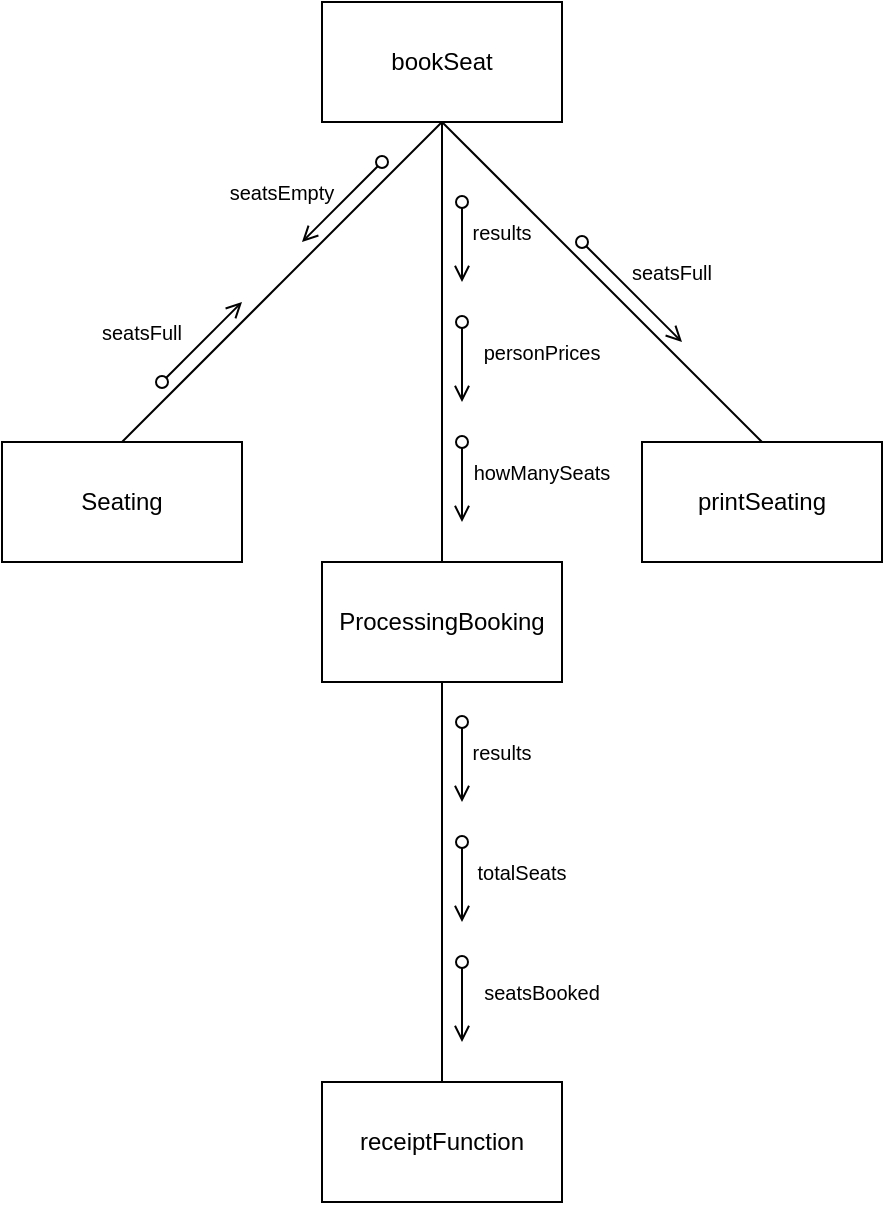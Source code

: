 <mxfile version="24.2.5" type="device">
  <diagram name="Page-1" id="m7xhTuWL6xcb4KafhupM">
    <mxGraphModel dx="1109" dy="601" grid="1" gridSize="10" guides="1" tooltips="1" connect="1" arrows="1" fold="1" page="1" pageScale="1" pageWidth="850" pageHeight="1100" math="0" shadow="0">
      <root>
        <mxCell id="0" />
        <mxCell id="1" parent="0" />
        <mxCell id="_VyfLQM1-WYcAUPxM_zo-4" style="rounded=0;orthogonalLoop=1;jettySize=auto;html=1;exitX=0.5;exitY=1;exitDx=0;exitDy=0;entryX=0.5;entryY=0;entryDx=0;entryDy=0;endArrow=none;endFill=0;" parent="1" source="_VyfLQM1-WYcAUPxM_zo-1" target="_VyfLQM1-WYcAUPxM_zo-2" edge="1">
          <mxGeometry relative="1" as="geometry" />
        </mxCell>
        <mxCell id="_VyfLQM1-WYcAUPxM_zo-5" style="rounded=0;orthogonalLoop=1;jettySize=auto;html=1;exitX=0.5;exitY=1;exitDx=0;exitDy=0;entryX=0.5;entryY=0;entryDx=0;entryDy=0;endArrow=none;endFill=0;" parent="1" source="_VyfLQM1-WYcAUPxM_zo-1" target="_VyfLQM1-WYcAUPxM_zo-3" edge="1">
          <mxGeometry relative="1" as="geometry" />
        </mxCell>
        <mxCell id="hwvDTWMs9kcyj-KXojDc-2" style="edgeStyle=orthogonalEdgeStyle;rounded=0;orthogonalLoop=1;jettySize=auto;html=1;exitX=0.5;exitY=1;exitDx=0;exitDy=0;entryX=0.5;entryY=0;entryDx=0;entryDy=0;endArrow=none;endFill=0;" edge="1" parent="1" source="_VyfLQM1-WYcAUPxM_zo-1" target="hwvDTWMs9kcyj-KXojDc-1">
          <mxGeometry relative="1" as="geometry" />
        </mxCell>
        <mxCell id="_VyfLQM1-WYcAUPxM_zo-1" value="bookS&lt;span style=&quot;background-color: initial;&quot;&gt;eat&lt;/span&gt;" style="rounded=0;whiteSpace=wrap;html=1;" parent="1" vertex="1">
          <mxGeometry x="340" y="220" width="120" height="60" as="geometry" />
        </mxCell>
        <mxCell id="_VyfLQM1-WYcAUPxM_zo-2" value="Seating" style="rounded=0;whiteSpace=wrap;html=1;" parent="1" vertex="1">
          <mxGeometry x="180" y="440" width="120" height="60" as="geometry" />
        </mxCell>
        <mxCell id="_VyfLQM1-WYcAUPxM_zo-3" value="printSeating" style="rounded=0;whiteSpace=wrap;html=1;" parent="1" vertex="1">
          <mxGeometry x="500" y="440" width="120" height="60" as="geometry" />
        </mxCell>
        <mxCell id="_VyfLQM1-WYcAUPxM_zo-8" value="" style="endArrow=open;html=1;rounded=0;startArrow=oval;startFill=0;endFill=0;" parent="1" edge="1">
          <mxGeometry width="50" height="50" relative="1" as="geometry">
            <mxPoint x="470" y="340" as="sourcePoint" />
            <mxPoint x="520" y="390" as="targetPoint" />
          </mxGeometry>
        </mxCell>
        <mxCell id="_VyfLQM1-WYcAUPxM_zo-9" value="&lt;font style=&quot;font-size: 10px;&quot;&gt;seatsFull&lt;/font&gt;" style="text;html=1;strokeColor=none;fillColor=none;align=center;verticalAlign=middle;whiteSpace=wrap;rounded=0;" parent="1" vertex="1">
          <mxGeometry x="485" y="340" width="60" height="30" as="geometry" />
        </mxCell>
        <mxCell id="_VyfLQM1-WYcAUPxM_zo-10" value="" style="endArrow=oval;html=1;rounded=0;startArrow=open;startFill=0;endFill=0;" parent="1" edge="1">
          <mxGeometry width="50" height="50" relative="1" as="geometry">
            <mxPoint x="330" y="340" as="sourcePoint" />
            <mxPoint x="370" y="300" as="targetPoint" />
          </mxGeometry>
        </mxCell>
        <mxCell id="_VyfLQM1-WYcAUPxM_zo-11" value="" style="endArrow=open;html=1;rounded=0;startArrow=oval;startFill=0;endFill=0;" parent="1" edge="1">
          <mxGeometry width="50" height="50" relative="1" as="geometry">
            <mxPoint x="260" y="410" as="sourcePoint" />
            <mxPoint x="300" y="370" as="targetPoint" />
          </mxGeometry>
        </mxCell>
        <mxCell id="_VyfLQM1-WYcAUPxM_zo-12" value="&lt;font style=&quot;font-size: 10px;&quot;&gt;seatsEmpty&lt;/font&gt;" style="text;html=1;strokeColor=none;fillColor=none;align=center;verticalAlign=middle;whiteSpace=wrap;rounded=0;" parent="1" vertex="1">
          <mxGeometry x="290" y="300" width="60" height="30" as="geometry" />
        </mxCell>
        <mxCell id="_VyfLQM1-WYcAUPxM_zo-14" value="&lt;font style=&quot;font-size: 10px;&quot;&gt;seatsFull&lt;/font&gt;" style="text;html=1;strokeColor=none;fillColor=none;align=center;verticalAlign=middle;whiteSpace=wrap;rounded=0;" parent="1" vertex="1">
          <mxGeometry x="220" y="370" width="60" height="30" as="geometry" />
        </mxCell>
        <mxCell id="hwvDTWMs9kcyj-KXojDc-4" style="edgeStyle=orthogonalEdgeStyle;rounded=0;orthogonalLoop=1;jettySize=auto;html=1;exitX=0.5;exitY=1;exitDx=0;exitDy=0;entryX=0.5;entryY=0;entryDx=0;entryDy=0;endArrow=none;endFill=0;" edge="1" parent="1" source="hwvDTWMs9kcyj-KXojDc-1" target="hwvDTWMs9kcyj-KXojDc-3">
          <mxGeometry relative="1" as="geometry" />
        </mxCell>
        <mxCell id="hwvDTWMs9kcyj-KXojDc-1" value="ProcessingBooking" style="rounded=0;whiteSpace=wrap;html=1;" vertex="1" parent="1">
          <mxGeometry x="340" y="500" width="120" height="60" as="geometry" />
        </mxCell>
        <mxCell id="hwvDTWMs9kcyj-KXojDc-3" value="receiptFunction" style="rounded=0;whiteSpace=wrap;html=1;" vertex="1" parent="1">
          <mxGeometry x="340" y="760" width="120" height="60" as="geometry" />
        </mxCell>
        <mxCell id="hwvDTWMs9kcyj-KXojDc-7" value="" style="endArrow=oval;html=1;rounded=0;endFill=0;startArrow=open;startFill=0;" edge="1" parent="1">
          <mxGeometry width="50" height="50" relative="1" as="geometry">
            <mxPoint x="410" y="480" as="sourcePoint" />
            <mxPoint x="410" y="440" as="targetPoint" />
          </mxGeometry>
        </mxCell>
        <mxCell id="hwvDTWMs9kcyj-KXojDc-8" value="" style="endArrow=oval;html=1;rounded=0;startArrow=open;startFill=0;endFill=0;" edge="1" parent="1">
          <mxGeometry width="50" height="50" relative="1" as="geometry">
            <mxPoint x="410" y="360" as="sourcePoint" />
            <mxPoint x="410" y="320" as="targetPoint" />
          </mxGeometry>
        </mxCell>
        <mxCell id="hwvDTWMs9kcyj-KXojDc-12" value="" style="endArrow=oval;html=1;rounded=0;endFill=0;startArrow=open;startFill=0;" edge="1" parent="1">
          <mxGeometry width="50" height="50" relative="1" as="geometry">
            <mxPoint x="410" y="420" as="sourcePoint" />
            <mxPoint x="410" y="380" as="targetPoint" />
          </mxGeometry>
        </mxCell>
        <mxCell id="hwvDTWMs9kcyj-KXojDc-14" value="" style="endArrow=oval;html=1;rounded=0;endFill=0;startArrow=open;startFill=0;" edge="1" parent="1">
          <mxGeometry width="50" height="50" relative="1" as="geometry">
            <mxPoint x="410" y="740" as="sourcePoint" />
            <mxPoint x="410" y="700" as="targetPoint" />
          </mxGeometry>
        </mxCell>
        <mxCell id="hwvDTWMs9kcyj-KXojDc-15" value="" style="endArrow=oval;html=1;rounded=0;startArrow=open;startFill=0;endFill=0;" edge="1" parent="1">
          <mxGeometry width="50" height="50" relative="1" as="geometry">
            <mxPoint x="410" y="620" as="sourcePoint" />
            <mxPoint x="410" y="580" as="targetPoint" />
          </mxGeometry>
        </mxCell>
        <mxCell id="hwvDTWMs9kcyj-KXojDc-16" value="" style="endArrow=oval;html=1;rounded=0;endFill=0;startArrow=open;startFill=0;" edge="1" parent="1">
          <mxGeometry width="50" height="50" relative="1" as="geometry">
            <mxPoint x="410" y="680" as="sourcePoint" />
            <mxPoint x="410" y="640" as="targetPoint" />
          </mxGeometry>
        </mxCell>
        <mxCell id="hwvDTWMs9kcyj-KXojDc-18" value="&lt;font style=&quot;font-size: 10px;&quot;&gt;results&lt;/font&gt;" style="text;html=1;align=center;verticalAlign=middle;whiteSpace=wrap;rounded=0;" vertex="1" parent="1">
          <mxGeometry x="400" y="320" width="60" height="30" as="geometry" />
        </mxCell>
        <mxCell id="hwvDTWMs9kcyj-KXojDc-19" value="&lt;font style=&quot;font-size: 10px;&quot;&gt;personPrices&lt;/font&gt;" style="text;html=1;align=center;verticalAlign=middle;whiteSpace=wrap;rounded=0;" vertex="1" parent="1">
          <mxGeometry x="420" y="380" width="60" height="30" as="geometry" />
        </mxCell>
        <mxCell id="hwvDTWMs9kcyj-KXojDc-20" value="&lt;font style=&quot;font-size: 10px;&quot;&gt;howManySeats&lt;/font&gt;" style="text;html=1;align=center;verticalAlign=middle;whiteSpace=wrap;rounded=0;" vertex="1" parent="1">
          <mxGeometry x="420" y="440" width="60" height="30" as="geometry" />
        </mxCell>
        <mxCell id="hwvDTWMs9kcyj-KXojDc-21" value="&lt;font style=&quot;font-size: 10px;&quot;&gt;results&lt;/font&gt;" style="text;html=1;align=center;verticalAlign=middle;whiteSpace=wrap;rounded=0;" vertex="1" parent="1">
          <mxGeometry x="400" y="580" width="60" height="30" as="geometry" />
        </mxCell>
        <mxCell id="hwvDTWMs9kcyj-KXojDc-23" value="&lt;span style=&quot;font-size: 10px;&quot;&gt;totalSeats&lt;/span&gt;" style="text;html=1;align=center;verticalAlign=middle;whiteSpace=wrap;rounded=0;" vertex="1" parent="1">
          <mxGeometry x="410" y="640" width="60" height="30" as="geometry" />
        </mxCell>
        <mxCell id="hwvDTWMs9kcyj-KXojDc-24" value="&lt;font style=&quot;font-size: 10px;&quot;&gt;seatsBooked&lt;/font&gt;" style="text;html=1;align=center;verticalAlign=middle;whiteSpace=wrap;rounded=0;" vertex="1" parent="1">
          <mxGeometry x="420" y="700" width="60" height="30" as="geometry" />
        </mxCell>
      </root>
    </mxGraphModel>
  </diagram>
</mxfile>
